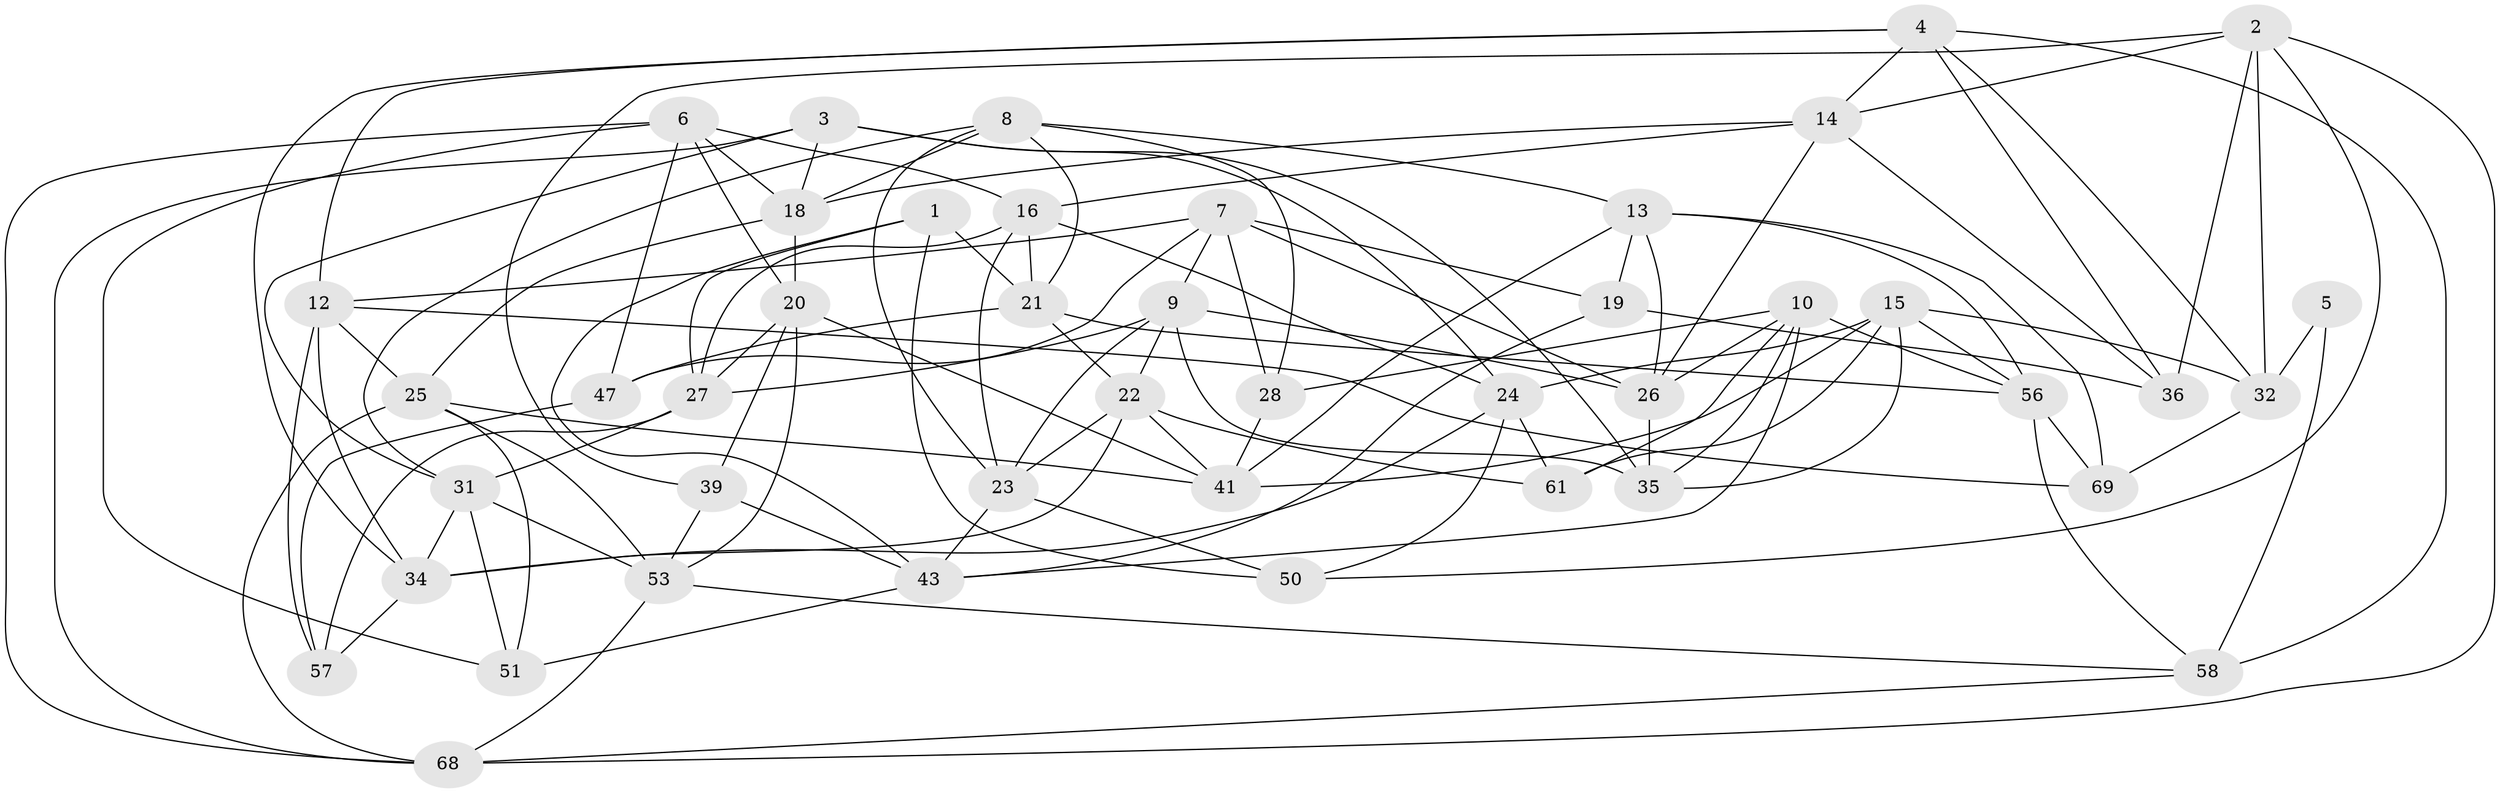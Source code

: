 // original degree distribution, {4: 1.0}
// Generated by graph-tools (version 1.1) at 2025/11/02/27/25 16:11:45]
// undirected, 44 vertices, 117 edges
graph export_dot {
graph [start="1"]
  node [color=gray90,style=filled];
  1;
  2 [super="+66"];
  3 [super="+74"];
  4 [super="+46"];
  5;
  6 [super="+40"];
  7 [super="+73"];
  8 [super="+42"];
  9 [super="+44"];
  10 [super="+11"];
  12 [super="+38"];
  13 [super="+67"];
  14 [super="+45"];
  15 [super="+17"];
  16 [super="+55"];
  18 [super="+71"];
  19;
  20 [super="+54"];
  21 [super="+65"];
  22 [super="+33"];
  23 [super="+59"];
  24 [super="+62"];
  25 [super="+48"];
  26 [super="+29"];
  27 [super="+30"];
  28;
  31 [super="+72"];
  32 [super="+52"];
  34 [super="+37"];
  35 [super="+60"];
  36;
  39;
  41 [super="+49"];
  43 [super="+64"];
  47;
  50;
  51;
  53 [super="+70"];
  56 [super="+63"];
  57;
  58 [super="+75"];
  61;
  68 [super="+76"];
  69;
  1 -- 27;
  1 -- 21;
  1 -- 50;
  1 -- 43;
  2 -- 39;
  2 -- 50;
  2 -- 32;
  2 -- 36;
  2 -- 68;
  2 -- 14;
  3 -- 35 [weight=2];
  3 -- 68;
  3 -- 24;
  3 -- 18;
  3 -- 31;
  4 -- 36;
  4 -- 12;
  4 -- 14;
  4 -- 32;
  4 -- 34;
  4 -- 58;
  5 -- 32 [weight=2];
  5 -- 58 [weight=2];
  6 -- 47;
  6 -- 68;
  6 -- 20;
  6 -- 16;
  6 -- 18;
  6 -- 51;
  7 -- 19;
  7 -- 9;
  7 -- 26;
  7 -- 28;
  7 -- 47;
  7 -- 12;
  8 -- 13;
  8 -- 23;
  8 -- 28;
  8 -- 18;
  8 -- 21;
  8 -- 31;
  9 -- 27;
  9 -- 26;
  9 -- 35;
  9 -- 23;
  9 -- 22;
  10 -- 56;
  10 -- 28;
  10 -- 26;
  10 -- 43;
  10 -- 35;
  10 -- 61;
  12 -- 34;
  12 -- 69;
  12 -- 25;
  12 -- 57;
  13 -- 69;
  13 -- 41;
  13 -- 26;
  13 -- 19;
  13 -- 56;
  14 -- 18;
  14 -- 36;
  14 -- 16;
  14 -- 26;
  15 -- 61;
  15 -- 56;
  15 -- 32;
  15 -- 24;
  15 -- 41;
  15 -- 35;
  16 -- 23;
  16 -- 21;
  16 -- 24;
  16 -- 27;
  18 -- 25;
  18 -- 20;
  19 -- 36;
  19 -- 43;
  20 -- 27;
  20 -- 53;
  20 -- 39;
  20 -- 41;
  21 -- 56;
  21 -- 47;
  21 -- 22;
  22 -- 34;
  22 -- 23;
  22 -- 41;
  22 -- 61;
  23 -- 50;
  23 -- 43;
  24 -- 50;
  24 -- 61;
  24 -- 34;
  25 -- 51;
  25 -- 68;
  25 -- 53;
  25 -- 41;
  26 -- 35;
  27 -- 57;
  27 -- 31;
  28 -- 41;
  31 -- 34;
  31 -- 53;
  31 -- 51;
  32 -- 69;
  34 -- 57;
  39 -- 53;
  39 -- 43;
  43 -- 51;
  47 -- 57;
  53 -- 68;
  53 -- 58;
  56 -- 58;
  56 -- 69;
  58 -- 68;
}
